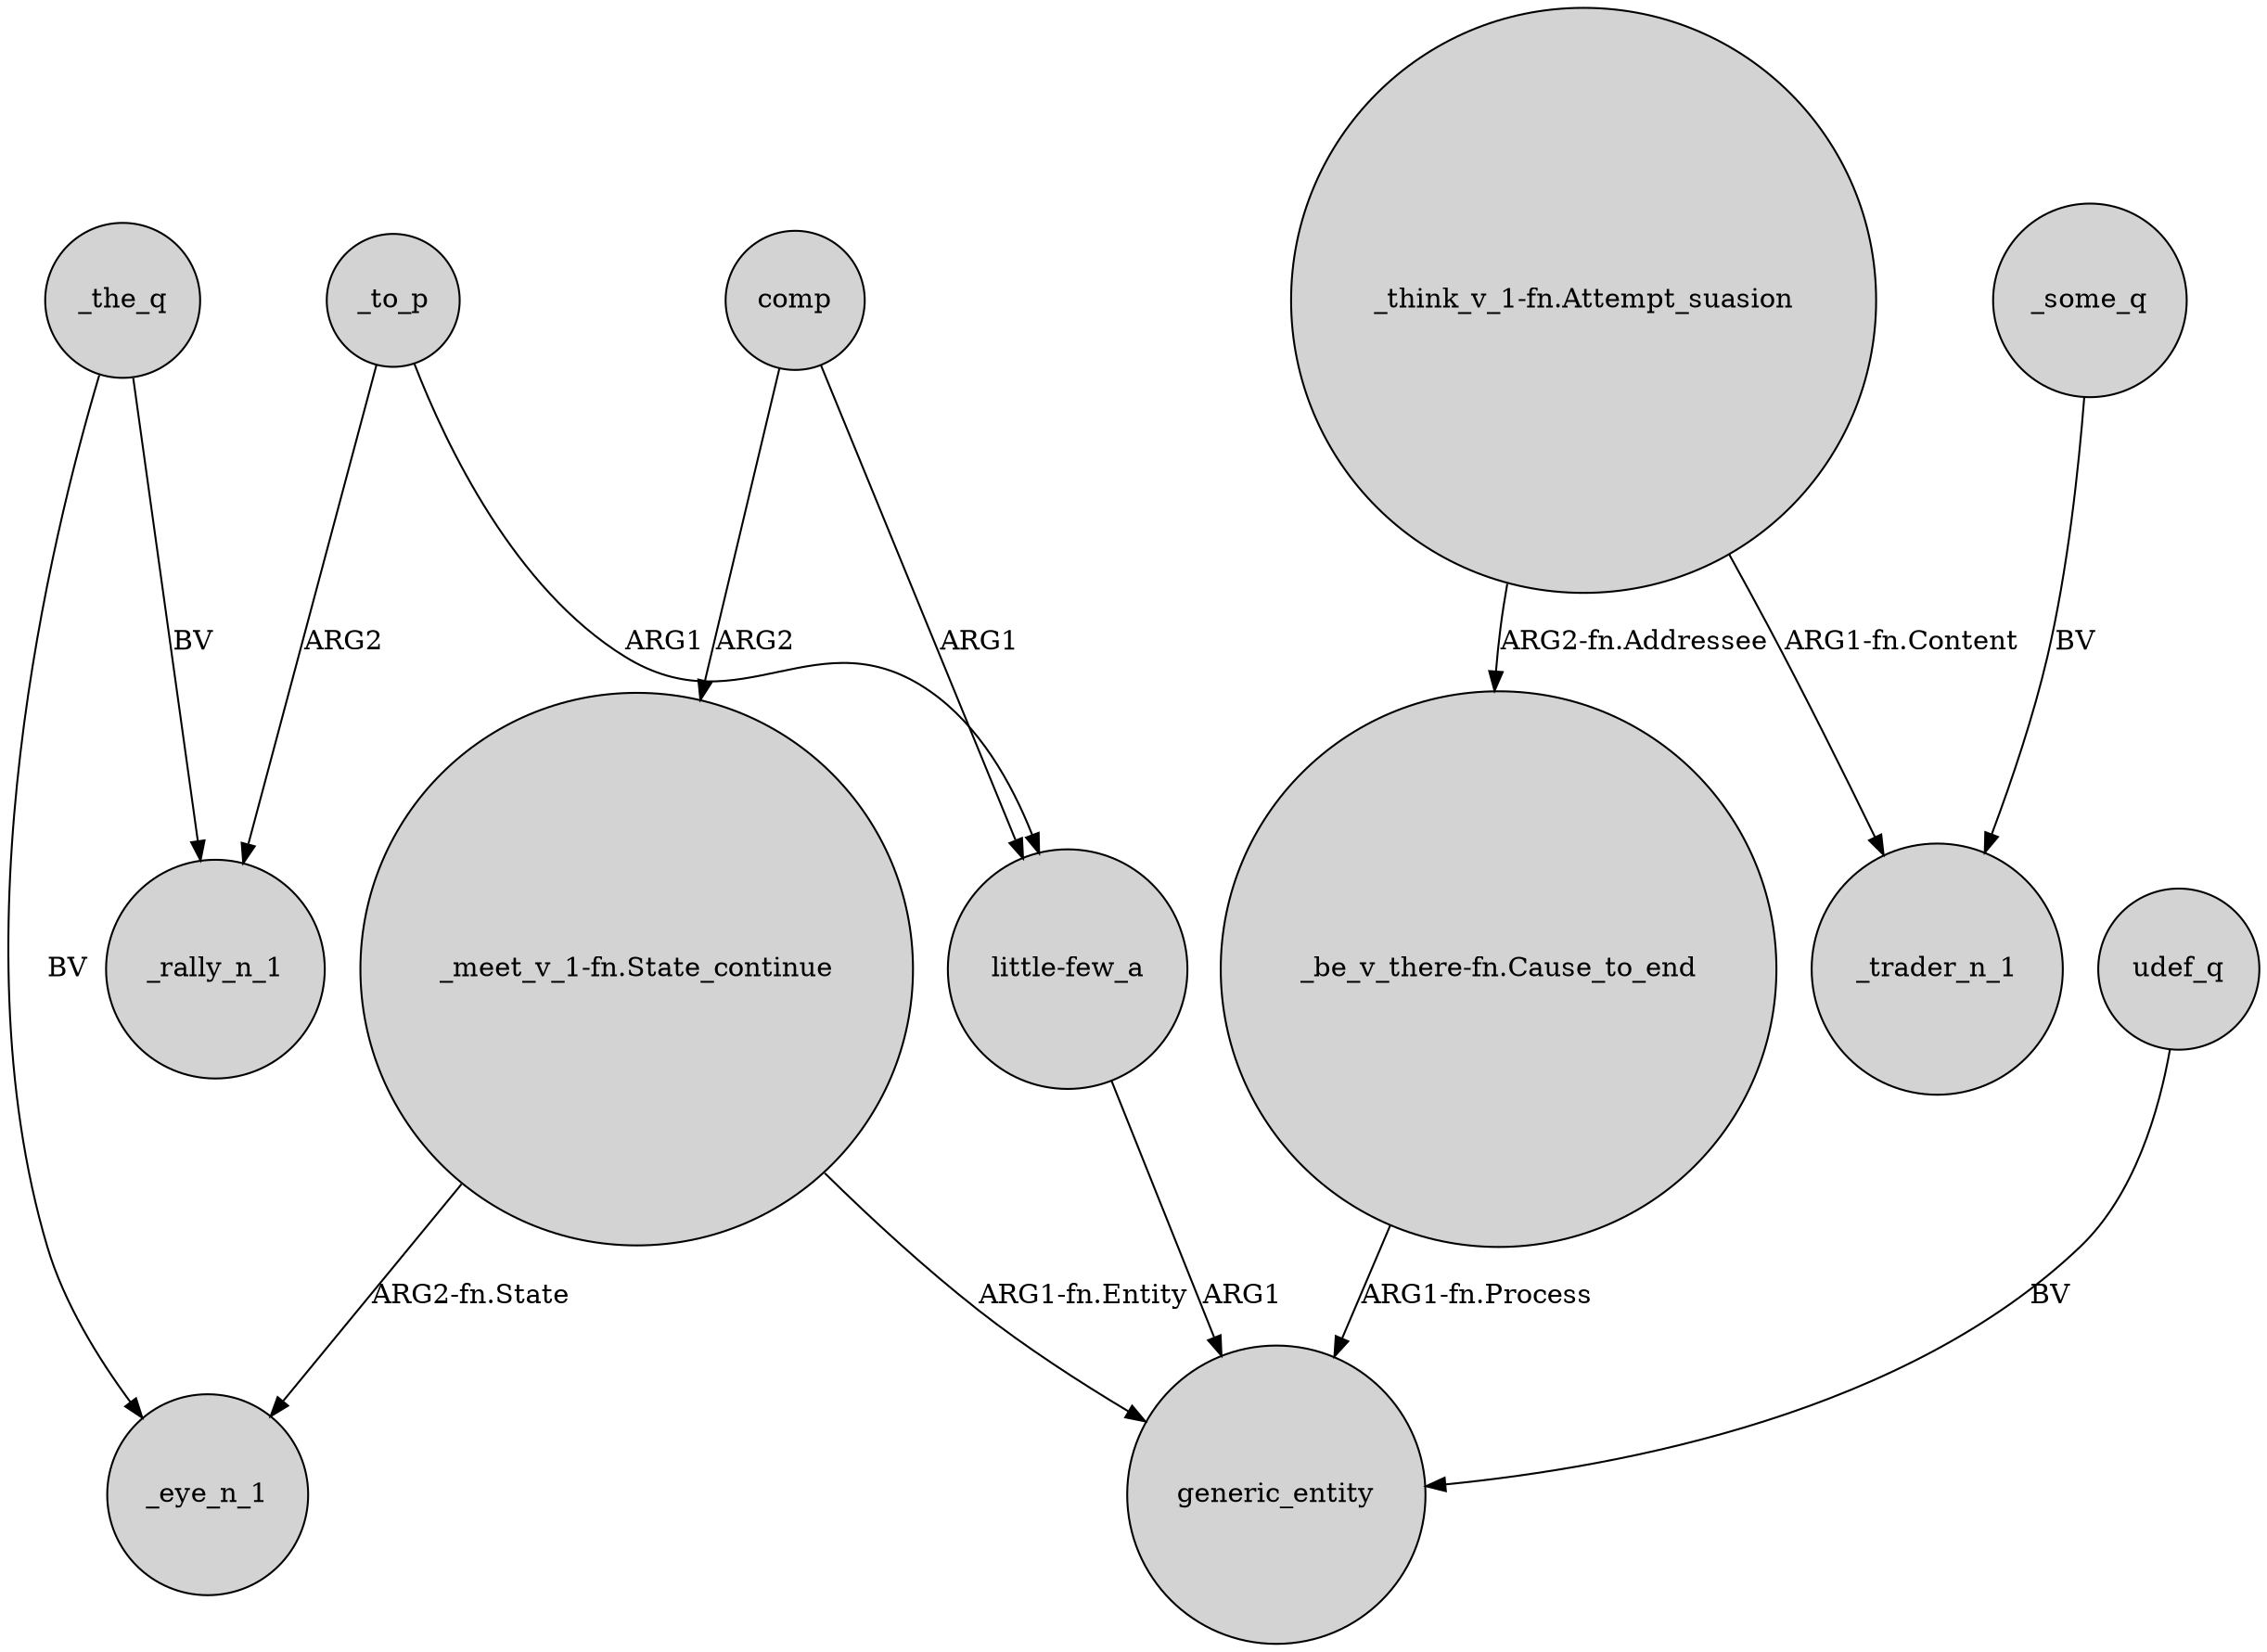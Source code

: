 digraph {
	node [shape=circle style=filled]
	_to_p -> _rally_n_1 [label=ARG2]
	_the_q -> _eye_n_1 [label=BV]
	_some_q -> _trader_n_1 [label=BV]
	"_think_v_1-fn.Attempt_suasion" -> _trader_n_1 [label="ARG1-fn.Content"]
	comp -> "_meet_v_1-fn.State_continue" [label=ARG2]
	"little-few_a" -> generic_entity [label=ARG1]
	"_meet_v_1-fn.State_continue" -> _eye_n_1 [label="ARG2-fn.State"]
	udef_q -> generic_entity [label=BV]
	"_think_v_1-fn.Attempt_suasion" -> "_be_v_there-fn.Cause_to_end" [label="ARG2-fn.Addressee"]
	_to_p -> "little-few_a" [label=ARG1]
	"_meet_v_1-fn.State_continue" -> generic_entity [label="ARG1-fn.Entity"]
	_the_q -> _rally_n_1 [label=BV]
	"_be_v_there-fn.Cause_to_end" -> generic_entity [label="ARG1-fn.Process"]
	comp -> "little-few_a" [label=ARG1]
}
